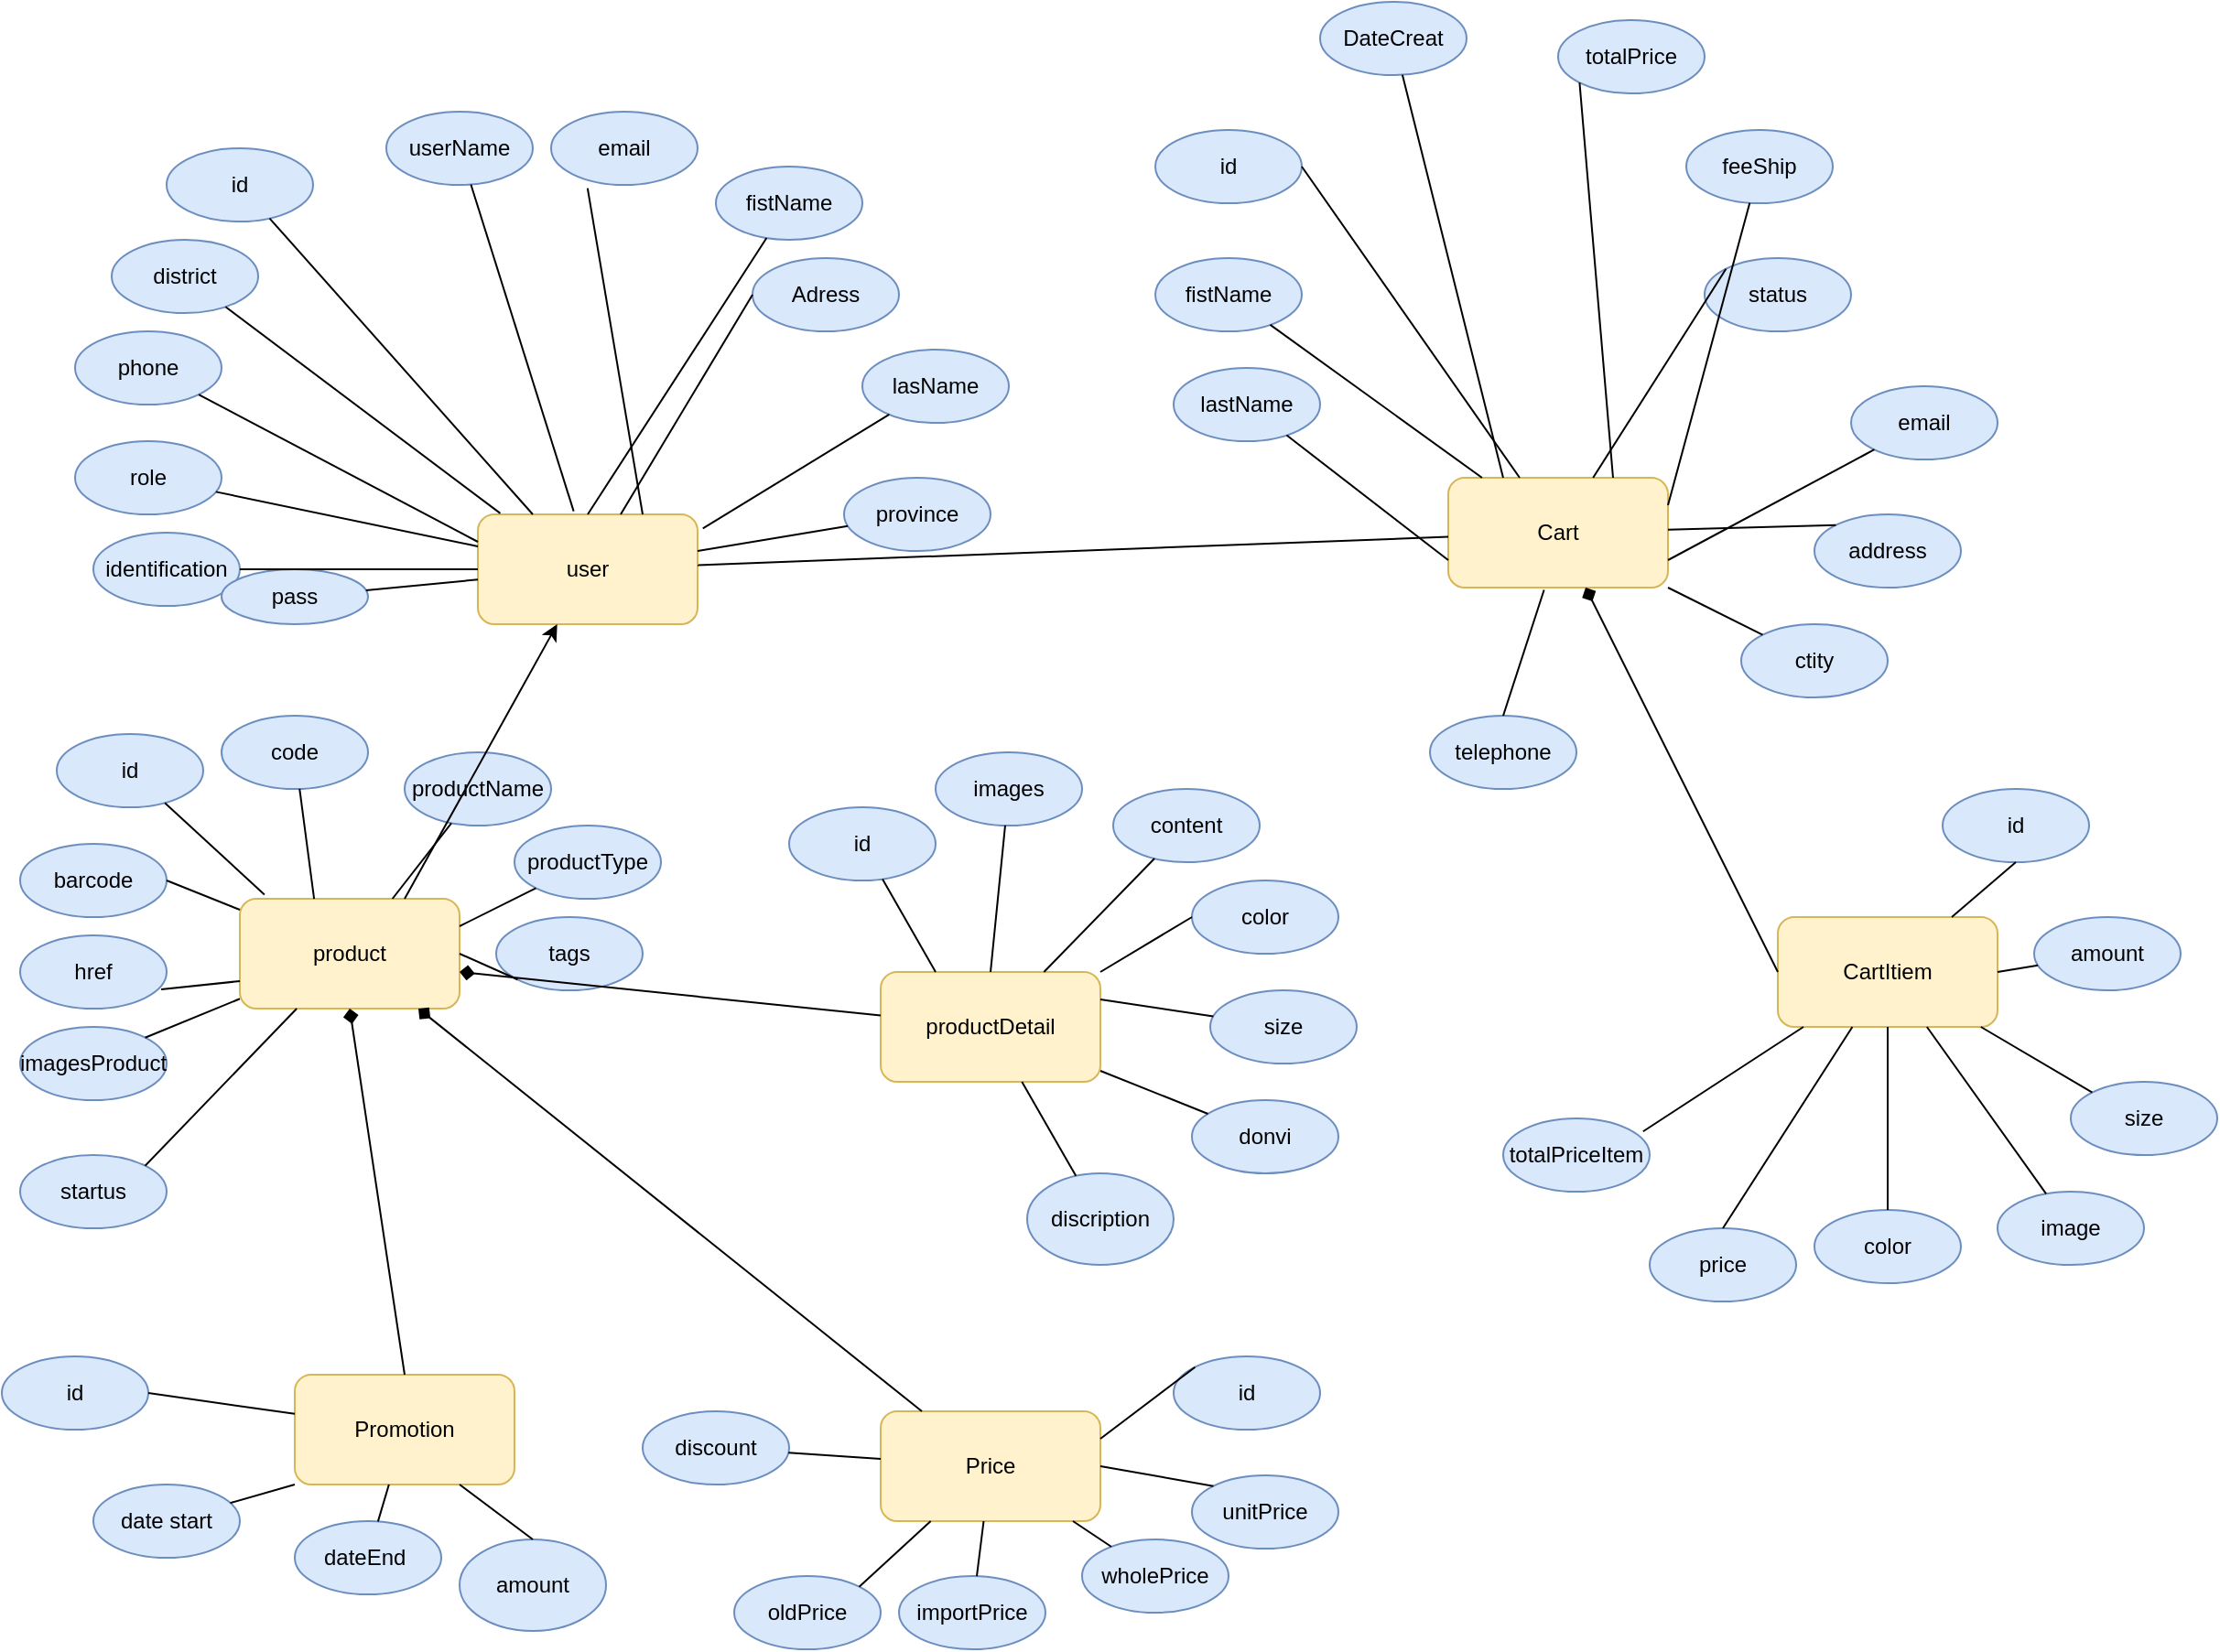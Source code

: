 <mxfile version="14.0.1" type="github">
  <diagram id="MxY7P8gVSo5Cz-rVdP8U" name="Page-1">
    <mxGraphModel dx="1577" dy="2059" grid="1" gridSize="10" guides="1" tooltips="1" connect="1" arrows="1" fold="1" page="1" pageScale="1" pageWidth="827" pageHeight="1169" math="0" shadow="0">
      <root>
        <mxCell id="0" />
        <mxCell id="1" parent="0" />
        <mxCell id="OuveFojcmuEkYfxnia5m-3" value="product" style="rounded=1;whiteSpace=wrap;html=1;fillColor=#fff2cc;strokeColor=#d6b656;" parent="1" vertex="1">
          <mxGeometry x="350" y="250" width="120" height="60" as="geometry" />
        </mxCell>
        <mxCell id="OuveFojcmuEkYfxnia5m-4" value="id" style="ellipse;whiteSpace=wrap;html=1;fillColor=#dae8fc;strokeColor=#6c8ebf;" parent="1" vertex="1">
          <mxGeometry x="250" y="160" width="80" height="40" as="geometry" />
        </mxCell>
        <mxCell id="OuveFojcmuEkYfxnia5m-5" value="barcode" style="ellipse;whiteSpace=wrap;html=1;fillColor=#dae8fc;strokeColor=#6c8ebf;" parent="1" vertex="1">
          <mxGeometry x="230" y="220" width="80" height="40" as="geometry" />
        </mxCell>
        <mxCell id="OuveFojcmuEkYfxnia5m-6" value="code" style="ellipse;whiteSpace=wrap;html=1;fillColor=#dae8fc;strokeColor=#6c8ebf;" parent="1" vertex="1">
          <mxGeometry x="340" y="150" width="80" height="40" as="geometry" />
        </mxCell>
        <mxCell id="OuveFojcmuEkYfxnia5m-7" value="href" style="ellipse;whiteSpace=wrap;html=1;fillColor=#dae8fc;strokeColor=#6c8ebf;" parent="1" vertex="1">
          <mxGeometry x="230" y="270" width="80" height="40" as="geometry" />
        </mxCell>
        <mxCell id="OuveFojcmuEkYfxnia5m-8" value="imagesProduct" style="ellipse;whiteSpace=wrap;html=1;fillColor=#dae8fc;strokeColor=#6c8ebf;" parent="1" vertex="1">
          <mxGeometry x="230" y="320" width="80" height="40" as="geometry" />
        </mxCell>
        <mxCell id="OuveFojcmuEkYfxnia5m-9" value="productName" style="ellipse;whiteSpace=wrap;html=1;fillColor=#dae8fc;strokeColor=#6c8ebf;" parent="1" vertex="1">
          <mxGeometry x="440" y="170" width="80" height="40" as="geometry" />
        </mxCell>
        <mxCell id="OuveFojcmuEkYfxnia5m-10" value="productType" style="ellipse;whiteSpace=wrap;html=1;fillColor=#dae8fc;strokeColor=#6c8ebf;" parent="1" vertex="1">
          <mxGeometry x="500" y="210" width="80" height="40" as="geometry" />
        </mxCell>
        <mxCell id="OuveFojcmuEkYfxnia5m-11" value="tags" style="ellipse;whiteSpace=wrap;html=1;fillColor=#dae8fc;strokeColor=#6c8ebf;" parent="1" vertex="1">
          <mxGeometry x="490" y="260" width="80" height="40" as="geometry" />
        </mxCell>
        <mxCell id="OuveFojcmuEkYfxnia5m-12" value="startus" style="ellipse;whiteSpace=wrap;html=1;fillColor=#dae8fc;strokeColor=#6c8ebf;" parent="1" vertex="1">
          <mxGeometry x="230" y="390" width="80" height="40" as="geometry" />
        </mxCell>
        <mxCell id="OuveFojcmuEkYfxnia5m-14" value="productDetail&lt;br&gt;" style="rounded=1;whiteSpace=wrap;html=1;fillColor=#fff2cc;strokeColor=#d6b656;" parent="1" vertex="1">
          <mxGeometry x="700" y="290" width="120" height="60" as="geometry" />
        </mxCell>
        <mxCell id="OuveFojcmuEkYfxnia5m-15" value="id" style="ellipse;whiteSpace=wrap;html=1;fillColor=#dae8fc;strokeColor=#6c8ebf;" parent="1" vertex="1">
          <mxGeometry x="650" y="200" width="80" height="40" as="geometry" />
        </mxCell>
        <mxCell id="OuveFojcmuEkYfxnia5m-16" value="images" style="ellipse;whiteSpace=wrap;html=1;fillColor=#dae8fc;strokeColor=#6c8ebf;" parent="1" vertex="1">
          <mxGeometry x="730" y="170" width="80" height="40" as="geometry" />
        </mxCell>
        <mxCell id="OuveFojcmuEkYfxnia5m-17" value="content" style="ellipse;whiteSpace=wrap;html=1;fillColor=#dae8fc;strokeColor=#6c8ebf;" parent="1" vertex="1">
          <mxGeometry x="827" y="190" width="80" height="40" as="geometry" />
        </mxCell>
        <mxCell id="OuveFojcmuEkYfxnia5m-18" value="color" style="ellipse;whiteSpace=wrap;html=1;fillColor=#dae8fc;strokeColor=#6c8ebf;" parent="1" vertex="1">
          <mxGeometry x="870" y="240" width="80" height="40" as="geometry" />
        </mxCell>
        <mxCell id="OuveFojcmuEkYfxnia5m-19" value="size&lt;br&gt;" style="ellipse;whiteSpace=wrap;html=1;fillColor=#dae8fc;strokeColor=#6c8ebf;" parent="1" vertex="1">
          <mxGeometry x="880" y="300" width="80" height="40" as="geometry" />
        </mxCell>
        <mxCell id="OuveFojcmuEkYfxnia5m-20" value="donvi" style="ellipse;whiteSpace=wrap;html=1;fillColor=#dae8fc;strokeColor=#6c8ebf;" parent="1" vertex="1">
          <mxGeometry x="870" y="360" width="80" height="40" as="geometry" />
        </mxCell>
        <mxCell id="OuveFojcmuEkYfxnia5m-21" value="discription&lt;br&gt;" style="ellipse;whiteSpace=wrap;html=1;fillColor=#dae8fc;strokeColor=#6c8ebf;" parent="1" vertex="1">
          <mxGeometry x="780" y="400" width="80" height="50" as="geometry" />
        </mxCell>
        <mxCell id="OuveFojcmuEkYfxnia5m-23" value="Promotion" style="rounded=1;whiteSpace=wrap;html=1;fillColor=#fff2cc;strokeColor=#d6b656;" parent="1" vertex="1">
          <mxGeometry x="380" y="510" width="120" height="60" as="geometry" />
        </mxCell>
        <mxCell id="OuveFojcmuEkYfxnia5m-24" value="id" style="ellipse;whiteSpace=wrap;html=1;fillColor=#dae8fc;strokeColor=#6c8ebf;" parent="1" vertex="1">
          <mxGeometry x="220" y="500" width="80" height="40" as="geometry" />
        </mxCell>
        <mxCell id="OuveFojcmuEkYfxnia5m-25" value="date start" style="ellipse;whiteSpace=wrap;html=1;fillColor=#dae8fc;strokeColor=#6c8ebf;" parent="1" vertex="1">
          <mxGeometry x="270" y="570" width="80" height="40" as="geometry" />
        </mxCell>
        <mxCell id="OuveFojcmuEkYfxnia5m-26" value="dateEnd&amp;nbsp;" style="ellipse;whiteSpace=wrap;html=1;fillColor=#dae8fc;strokeColor=#6c8ebf;" parent="1" vertex="1">
          <mxGeometry x="380" y="590" width="80" height="40" as="geometry" />
        </mxCell>
        <mxCell id="OuveFojcmuEkYfxnia5m-28" value="amount" style="ellipse;whiteSpace=wrap;html=1;fillColor=#dae8fc;strokeColor=#6c8ebf;" parent="1" vertex="1">
          <mxGeometry x="470" y="600" width="80" height="50" as="geometry" />
        </mxCell>
        <mxCell id="OuveFojcmuEkYfxnia5m-29" value="Price" style="rounded=1;whiteSpace=wrap;html=1;fillColor=#fff2cc;strokeColor=#d6b656;" parent="1" vertex="1">
          <mxGeometry x="700" y="530" width="120" height="60" as="geometry" />
        </mxCell>
        <mxCell id="OuveFojcmuEkYfxnia5m-30" value="id" style="ellipse;whiteSpace=wrap;html=1;fillColor=#dae8fc;strokeColor=#6c8ebf;" parent="1" vertex="1">
          <mxGeometry x="860" y="500" width="80" height="40" as="geometry" />
        </mxCell>
        <mxCell id="OuveFojcmuEkYfxnia5m-31" value="unitPrice" style="ellipse;whiteSpace=wrap;html=1;fillColor=#dae8fc;strokeColor=#6c8ebf;" parent="1" vertex="1">
          <mxGeometry x="870" y="565" width="80" height="40" as="geometry" />
        </mxCell>
        <mxCell id="OuveFojcmuEkYfxnia5m-32" value="wholePrice" style="ellipse;whiteSpace=wrap;html=1;fillColor=#dae8fc;strokeColor=#6c8ebf;" parent="1" vertex="1">
          <mxGeometry x="810" y="600" width="80" height="40" as="geometry" />
        </mxCell>
        <mxCell id="OuveFojcmuEkYfxnia5m-33" value="importPrice" style="ellipse;whiteSpace=wrap;html=1;fillColor=#dae8fc;strokeColor=#6c8ebf;" parent="1" vertex="1">
          <mxGeometry x="710" y="620" width="80" height="40" as="geometry" />
        </mxCell>
        <mxCell id="OuveFojcmuEkYfxnia5m-34" value="oldPrice" style="ellipse;whiteSpace=wrap;html=1;fillColor=#dae8fc;strokeColor=#6c8ebf;" parent="1" vertex="1">
          <mxGeometry x="620" y="620" width="80" height="40" as="geometry" />
        </mxCell>
        <mxCell id="OuveFojcmuEkYfxnia5m-36" value="discount" style="ellipse;whiteSpace=wrap;html=1;fillColor=#dae8fc;strokeColor=#6c8ebf;" parent="1" vertex="1">
          <mxGeometry x="570" y="530" width="80" height="40" as="geometry" />
        </mxCell>
        <mxCell id="OuveFojcmuEkYfxnia5m-38" value="user" style="rounded=1;whiteSpace=wrap;html=1;fillColor=#fff2cc;strokeColor=#d6b656;" parent="1" vertex="1">
          <mxGeometry x="480" y="40" width="120" height="60" as="geometry" />
        </mxCell>
        <mxCell id="OuveFojcmuEkYfxnia5m-39" value="id" style="ellipse;whiteSpace=wrap;html=1;fillColor=#dae8fc;strokeColor=#6c8ebf;" parent="1" vertex="1">
          <mxGeometry x="310" y="-160" width="80" height="40" as="geometry" />
        </mxCell>
        <mxCell id="OuveFojcmuEkYfxnia5m-40" value="userName" style="ellipse;whiteSpace=wrap;html=1;fillColor=#dae8fc;strokeColor=#6c8ebf;" parent="1" vertex="1">
          <mxGeometry x="430" y="-180" width="80" height="40" as="geometry" />
        </mxCell>
        <mxCell id="OuveFojcmuEkYfxnia5m-41" value="email" style="ellipse;whiteSpace=wrap;html=1;fillColor=#dae8fc;strokeColor=#6c8ebf;" parent="1" vertex="1">
          <mxGeometry x="520" y="-180" width="80" height="40" as="geometry" />
        </mxCell>
        <mxCell id="OuveFojcmuEkYfxnia5m-42" value="fistName" style="ellipse;whiteSpace=wrap;html=1;fillColor=#dae8fc;strokeColor=#6c8ebf;" parent="1" vertex="1">
          <mxGeometry x="610" y="-150" width="80" height="40" as="geometry" />
        </mxCell>
        <mxCell id="OuveFojcmuEkYfxnia5m-43" value="lasName" style="ellipse;whiteSpace=wrap;html=1;fillColor=#dae8fc;strokeColor=#6c8ebf;" parent="1" vertex="1">
          <mxGeometry x="690" y="-50" width="80" height="40" as="geometry" />
        </mxCell>
        <mxCell id="OuveFojcmuEkYfxnia5m-45" value="Adress" style="ellipse;whiteSpace=wrap;html=1;fillColor=#dae8fc;strokeColor=#6c8ebf;" parent="1" vertex="1">
          <mxGeometry x="630" y="-100" width="80" height="40" as="geometry" />
        </mxCell>
        <mxCell id="OuveFojcmuEkYfxnia5m-47" value="province" style="ellipse;whiteSpace=wrap;html=1;fillColor=#dae8fc;strokeColor=#6c8ebf;" parent="1" vertex="1">
          <mxGeometry x="680" y="20" width="80" height="40" as="geometry" />
        </mxCell>
        <mxCell id="OuveFojcmuEkYfxnia5m-48" value="district" style="ellipse;whiteSpace=wrap;html=1;fillColor=#dae8fc;strokeColor=#6c8ebf;" parent="1" vertex="1">
          <mxGeometry x="280" y="-110" width="80" height="40" as="geometry" />
        </mxCell>
        <mxCell id="OuveFojcmuEkYfxnia5m-49" value="phone" style="ellipse;whiteSpace=wrap;html=1;fillColor=#dae8fc;strokeColor=#6c8ebf;" parent="1" vertex="1">
          <mxGeometry x="260" y="-60" width="80" height="40" as="geometry" />
        </mxCell>
        <mxCell id="OuveFojcmuEkYfxnia5m-50" value="role" style="ellipse;whiteSpace=wrap;html=1;fillColor=#dae8fc;strokeColor=#6c8ebf;" parent="1" vertex="1">
          <mxGeometry x="260" width="80" height="40" as="geometry" />
        </mxCell>
        <mxCell id="OuveFojcmuEkYfxnia5m-52" value="identification" style="ellipse;whiteSpace=wrap;html=1;fillColor=#dae8fc;strokeColor=#6c8ebf;" parent="1" vertex="1">
          <mxGeometry x="270" y="50" width="80" height="40" as="geometry" />
        </mxCell>
        <mxCell id="OuveFojcmuEkYfxnia5m-53" value="pass&lt;br&gt;" style="ellipse;whiteSpace=wrap;html=1;fillColor=#dae8fc;strokeColor=#6c8ebf;" parent="1" vertex="1">
          <mxGeometry x="340" y="70" width="80" height="30" as="geometry" />
        </mxCell>
        <mxCell id="OuveFojcmuEkYfxnia5m-55" value="Cart" style="rounded=1;whiteSpace=wrap;html=1;fillColor=#fff2cc;strokeColor=#d6b656;" parent="1" vertex="1">
          <mxGeometry x="1010" y="20" width="120" height="60" as="geometry" />
        </mxCell>
        <mxCell id="OuveFojcmuEkYfxnia5m-56" value="DateCreat" style="ellipse;whiteSpace=wrap;html=1;fillColor=#dae8fc;strokeColor=#6c8ebf;" parent="1" vertex="1">
          <mxGeometry x="940" y="-240" width="80" height="40" as="geometry" />
        </mxCell>
        <mxCell id="OuveFojcmuEkYfxnia5m-57" value="id" style="ellipse;whiteSpace=wrap;html=1;fillColor=#dae8fc;strokeColor=#6c8ebf;" parent="1" vertex="1">
          <mxGeometry x="850" y="-170" width="80" height="40" as="geometry" />
        </mxCell>
        <mxCell id="OuveFojcmuEkYfxnia5m-58" value="totalPrice" style="ellipse;whiteSpace=wrap;html=1;fillColor=#dae8fc;strokeColor=#6c8ebf;" parent="1" vertex="1">
          <mxGeometry x="1070" y="-230" width="80" height="40" as="geometry" />
        </mxCell>
        <mxCell id="OuveFojcmuEkYfxnia5m-59" value="feeShip" style="ellipse;whiteSpace=wrap;html=1;fillColor=#dae8fc;strokeColor=#6c8ebf;" parent="1" vertex="1">
          <mxGeometry x="1140" y="-170" width="80" height="40" as="geometry" />
        </mxCell>
        <mxCell id="OuveFojcmuEkYfxnia5m-60" value="status" style="ellipse;whiteSpace=wrap;html=1;fillColor=#dae8fc;strokeColor=#6c8ebf;" parent="1" vertex="1">
          <mxGeometry x="1150" y="-100" width="80" height="40" as="geometry" />
        </mxCell>
        <mxCell id="OuveFojcmuEkYfxnia5m-61" value="fistName" style="ellipse;whiteSpace=wrap;html=1;fillColor=#dae8fc;strokeColor=#6c8ebf;" parent="1" vertex="1">
          <mxGeometry x="850" y="-100" width="80" height="40" as="geometry" />
        </mxCell>
        <mxCell id="OuveFojcmuEkYfxnia5m-62" value="lastName" style="ellipse;whiteSpace=wrap;html=1;fillColor=#dae8fc;strokeColor=#6c8ebf;" parent="1" vertex="1">
          <mxGeometry x="860" y="-40" width="80" height="40" as="geometry" />
        </mxCell>
        <mxCell id="OuveFojcmuEkYfxnia5m-63" value="email" style="ellipse;whiteSpace=wrap;html=1;fillColor=#dae8fc;strokeColor=#6c8ebf;" parent="1" vertex="1">
          <mxGeometry x="1230" y="-30" width="80" height="40" as="geometry" />
        </mxCell>
        <mxCell id="OuveFojcmuEkYfxnia5m-64" value="address" style="ellipse;whiteSpace=wrap;html=1;fillColor=#dae8fc;strokeColor=#6c8ebf;" parent="1" vertex="1">
          <mxGeometry x="1210" y="40" width="80" height="40" as="geometry" />
        </mxCell>
        <mxCell id="OuveFojcmuEkYfxnia5m-65" value="ctity" style="ellipse;whiteSpace=wrap;html=1;fillColor=#dae8fc;strokeColor=#6c8ebf;" parent="1" vertex="1">
          <mxGeometry x="1170" y="100" width="80" height="40" as="geometry" />
        </mxCell>
        <mxCell id="OuveFojcmuEkYfxnia5m-66" value="telephone" style="ellipse;whiteSpace=wrap;html=1;fillColor=#dae8fc;strokeColor=#6c8ebf;" parent="1" vertex="1">
          <mxGeometry x="1000" y="150" width="80" height="40" as="geometry" />
        </mxCell>
        <mxCell id="OuveFojcmuEkYfxnia5m-67" value="CartItiem&lt;br&gt;" style="rounded=1;whiteSpace=wrap;html=1;fillColor=#fff2cc;strokeColor=#d6b656;" parent="1" vertex="1">
          <mxGeometry x="1190" y="260" width="120" height="60" as="geometry" />
        </mxCell>
        <mxCell id="OuveFojcmuEkYfxnia5m-68" value="id" style="ellipse;whiteSpace=wrap;html=1;fillColor=#dae8fc;strokeColor=#6c8ebf;" parent="1" vertex="1">
          <mxGeometry x="1280" y="190" width="80" height="40" as="geometry" />
        </mxCell>
        <mxCell id="OuveFojcmuEkYfxnia5m-69" value="amount" style="ellipse;whiteSpace=wrap;html=1;fillColor=#dae8fc;strokeColor=#6c8ebf;" parent="1" vertex="1">
          <mxGeometry x="1330" y="260" width="80" height="40" as="geometry" />
        </mxCell>
        <mxCell id="OuveFojcmuEkYfxnia5m-70" value="size" style="ellipse;whiteSpace=wrap;html=1;fillColor=#dae8fc;strokeColor=#6c8ebf;" parent="1" vertex="1">
          <mxGeometry x="1350" y="350" width="80" height="40" as="geometry" />
        </mxCell>
        <mxCell id="OuveFojcmuEkYfxnia5m-71" value="image" style="ellipse;whiteSpace=wrap;html=1;fillColor=#dae8fc;strokeColor=#6c8ebf;" parent="1" vertex="1">
          <mxGeometry x="1310" y="410" width="80" height="40" as="geometry" />
        </mxCell>
        <mxCell id="OuveFojcmuEkYfxnia5m-73" value="color" style="ellipse;whiteSpace=wrap;html=1;fillColor=#dae8fc;strokeColor=#6c8ebf;" parent="1" vertex="1">
          <mxGeometry x="1210" y="420" width="80" height="40" as="geometry" />
        </mxCell>
        <mxCell id="OuveFojcmuEkYfxnia5m-75" value="price" style="ellipse;whiteSpace=wrap;html=1;fillColor=#dae8fc;strokeColor=#6c8ebf;" parent="1" vertex="1">
          <mxGeometry x="1120" y="430" width="80" height="40" as="geometry" />
        </mxCell>
        <mxCell id="OuveFojcmuEkYfxnia5m-76" value="totalPriceItem&lt;br&gt;" style="ellipse;whiteSpace=wrap;html=1;fillColor=#dae8fc;strokeColor=#6c8ebf;" parent="1" vertex="1">
          <mxGeometry x="1040" y="370" width="80" height="40" as="geometry" />
        </mxCell>
        <mxCell id="OuveFojcmuEkYfxnia5m-81" value="" style="endArrow=none;html=1;" parent="1" source="OuveFojcmuEkYfxnia5m-53" target="OuveFojcmuEkYfxnia5m-38" edge="1">
          <mxGeometry width="50" height="50" relative="1" as="geometry">
            <mxPoint x="750" y="100" as="sourcePoint" />
            <mxPoint x="800" y="50" as="targetPoint" />
          </mxGeometry>
        </mxCell>
        <mxCell id="OuveFojcmuEkYfxnia5m-82" value="" style="endArrow=none;html=1;" parent="1" source="OuveFojcmuEkYfxnia5m-52" target="OuveFojcmuEkYfxnia5m-38" edge="1">
          <mxGeometry width="50" height="50" relative="1" as="geometry">
            <mxPoint x="403.528" y="80.884" as="sourcePoint" />
            <mxPoint x="471.304" y="10" as="targetPoint" />
          </mxGeometry>
        </mxCell>
        <mxCell id="OuveFojcmuEkYfxnia5m-83" value="" style="endArrow=none;html=1;" parent="1" source="OuveFojcmuEkYfxnia5m-50" target="OuveFojcmuEkYfxnia5m-38" edge="1">
          <mxGeometry width="50" height="50" relative="1" as="geometry">
            <mxPoint x="413.528" y="90.884" as="sourcePoint" />
            <mxPoint x="481.304" y="20" as="targetPoint" />
          </mxGeometry>
        </mxCell>
        <mxCell id="OuveFojcmuEkYfxnia5m-84" value="" style="endArrow=none;html=1;entryX=0;entryY=0.25;entryDx=0;entryDy=0;" parent="1" source="OuveFojcmuEkYfxnia5m-49" target="OuveFojcmuEkYfxnia5m-38" edge="1">
          <mxGeometry width="50" height="50" relative="1" as="geometry">
            <mxPoint x="345.383" y="20.672" as="sourcePoint" />
            <mxPoint x="440" y="-4.211" as="targetPoint" />
          </mxGeometry>
        </mxCell>
        <mxCell id="OuveFojcmuEkYfxnia5m-85" value="" style="endArrow=none;html=1;entryX=0.102;entryY=-0.009;entryDx=0;entryDy=0;entryPerimeter=0;" parent="1" source="OuveFojcmuEkYfxnia5m-48" target="OuveFojcmuEkYfxnia5m-38" edge="1">
          <mxGeometry width="50" height="50" relative="1" as="geometry">
            <mxPoint x="349.895" y="-31.451" as="sourcePoint" />
            <mxPoint x="440" y="-35" as="targetPoint" />
          </mxGeometry>
        </mxCell>
        <mxCell id="OuveFojcmuEkYfxnia5m-86" value="" style="endArrow=none;html=1;entryX=0.25;entryY=0;entryDx=0;entryDy=0;" parent="1" source="OuveFojcmuEkYfxnia5m-39" target="OuveFojcmuEkYfxnia5m-38" edge="1">
          <mxGeometry width="50" height="50" relative="1" as="geometry">
            <mxPoint x="365.984" y="-71.266" as="sourcePoint" />
            <mxPoint x="452.24" y="-50.54" as="targetPoint" />
          </mxGeometry>
        </mxCell>
        <mxCell id="OuveFojcmuEkYfxnia5m-87" value="" style="endArrow=none;html=1;entryX=0.436;entryY=-0.028;entryDx=0;entryDy=0;entryPerimeter=0;" parent="1" source="OuveFojcmuEkYfxnia5m-40" target="OuveFojcmuEkYfxnia5m-38" edge="1">
          <mxGeometry width="50" height="50" relative="1" as="geometry">
            <mxPoint x="382.579" y="-113.491" as="sourcePoint" />
            <mxPoint x="470" y="-50" as="targetPoint" />
          </mxGeometry>
        </mxCell>
        <mxCell id="OuveFojcmuEkYfxnia5m-88" value="" style="endArrow=none;html=1;entryX=0.75;entryY=0;entryDx=0;entryDy=0;exitX=0.249;exitY=1.046;exitDx=0;exitDy=0;exitPerimeter=0;" parent="1" source="OuveFojcmuEkYfxnia5m-41" target="OuveFojcmuEkYfxnia5m-38" edge="1">
          <mxGeometry width="50" height="50" relative="1" as="geometry">
            <mxPoint x="482.405" y="-130.036" as="sourcePoint" />
            <mxPoint x="492.32" y="-51.68" as="targetPoint" />
          </mxGeometry>
        </mxCell>
        <mxCell id="OuveFojcmuEkYfxnia5m-89" value="" style="endArrow=none;html=1;entryX=0.5;entryY=0;entryDx=0;entryDy=0;" parent="1" source="OuveFojcmuEkYfxnia5m-42" edge="1" target="OuveFojcmuEkYfxnia5m-38">
          <mxGeometry width="50" height="50" relative="1" as="geometry">
            <mxPoint x="549.92" y="-128.16" as="sourcePoint" />
            <mxPoint x="550" y="-60" as="targetPoint" />
          </mxGeometry>
        </mxCell>
        <mxCell id="OuveFojcmuEkYfxnia5m-90" value="" style="endArrow=none;html=1;entryX=1.024;entryY=0.128;entryDx=0;entryDy=0;entryPerimeter=0;" parent="1" source="OuveFojcmuEkYfxnia5m-43" target="OuveFojcmuEkYfxnia5m-38" edge="1">
          <mxGeometry width="50" height="50" relative="1" as="geometry">
            <mxPoint x="636.621" y="-103.772" as="sourcePoint" />
            <mxPoint x="560" y="-50" as="targetPoint" />
          </mxGeometry>
        </mxCell>
        <mxCell id="OuveFojcmuEkYfxnia5m-91" value="" style="endArrow=none;html=1;exitX=0;exitY=0.5;exitDx=0;exitDy=0;" parent="1" source="OuveFojcmuEkYfxnia5m-45" target="OuveFojcmuEkYfxnia5m-38" edge="1">
          <mxGeometry width="50" height="50" relative="1" as="geometry">
            <mxPoint x="634.302" y="-60.977" as="sourcePoint" />
            <mxPoint x="562.88" y="-42.32" as="targetPoint" />
          </mxGeometry>
        </mxCell>
        <mxCell id="OuveFojcmuEkYfxnia5m-92" value="" style="endArrow=none;html=1;" parent="1" source="OuveFojcmuEkYfxnia5m-47" target="OuveFojcmuEkYfxnia5m-38" edge="1">
          <mxGeometry width="50" height="50" relative="1" as="geometry">
            <mxPoint x="640" y="-10" as="sourcePoint" />
            <mxPoint x="560" y="-15.714" as="targetPoint" />
          </mxGeometry>
        </mxCell>
        <mxCell id="OuveFojcmuEkYfxnia5m-93" value="" style="endArrow=none;html=1;exitX=1;exitY=0;exitDx=0;exitDy=0;" parent="1" source="OuveFojcmuEkYfxnia5m-12" target="OuveFojcmuEkYfxnia5m-3" edge="1">
          <mxGeometry width="50" height="50" relative="1" as="geometry">
            <mxPoint x="403.528" y="80.884" as="sourcePoint" />
            <mxPoint x="471.304" y="10" as="targetPoint" />
          </mxGeometry>
        </mxCell>
        <mxCell id="OuveFojcmuEkYfxnia5m-94" value="" style="endArrow=none;html=1;exitX=1;exitY=0;exitDx=0;exitDy=0;" parent="1" source="OuveFojcmuEkYfxnia5m-8" target="OuveFojcmuEkYfxnia5m-3" edge="1">
          <mxGeometry width="50" height="50" relative="1" as="geometry">
            <mxPoint x="308.284" y="405.858" as="sourcePoint" />
            <mxPoint x="391.073" y="320" as="targetPoint" />
          </mxGeometry>
        </mxCell>
        <mxCell id="OuveFojcmuEkYfxnia5m-95" value="" style="endArrow=none;html=1;exitX=0.963;exitY=0.737;exitDx=0;exitDy=0;exitPerimeter=0;entryX=0;entryY=0.75;entryDx=0;entryDy=0;" parent="1" source="OuveFojcmuEkYfxnia5m-7" target="OuveFojcmuEkYfxnia5m-3" edge="1">
          <mxGeometry width="50" height="50" relative="1" as="geometry">
            <mxPoint x="308.284" y="335.858" as="sourcePoint" />
            <mxPoint x="360" y="314.629" as="targetPoint" />
          </mxGeometry>
        </mxCell>
        <mxCell id="OuveFojcmuEkYfxnia5m-96" value="" style="endArrow=none;html=1;exitX=1;exitY=0.5;exitDx=0;exitDy=0;" parent="1" source="OuveFojcmuEkYfxnia5m-5" target="OuveFojcmuEkYfxnia5m-3" edge="1">
          <mxGeometry width="50" height="50" relative="1" as="geometry">
            <mxPoint x="317.04" y="309.48" as="sourcePoint" />
            <mxPoint x="360" y="305" as="targetPoint" />
          </mxGeometry>
        </mxCell>
        <mxCell id="OuveFojcmuEkYfxnia5m-97" value="" style="endArrow=none;html=1;entryX=0.112;entryY=-0.038;entryDx=0;entryDy=0;entryPerimeter=0;" parent="1" source="OuveFojcmuEkYfxnia5m-4" target="OuveFojcmuEkYfxnia5m-3" edge="1">
          <mxGeometry width="50" height="50" relative="1" as="geometry">
            <mxPoint x="320" y="250" as="sourcePoint" />
            <mxPoint x="360" y="266" as="targetPoint" />
          </mxGeometry>
        </mxCell>
        <mxCell id="OuveFojcmuEkYfxnia5m-98" value="" style="endArrow=none;html=1;entryX=0.338;entryY=0.001;entryDx=0;entryDy=0;entryPerimeter=0;" parent="1" source="OuveFojcmuEkYfxnia5m-6" target="OuveFojcmuEkYfxnia5m-3" edge="1">
          <mxGeometry width="50" height="50" relative="1" as="geometry">
            <mxPoint x="319.111" y="207.57" as="sourcePoint" />
            <mxPoint x="373.44" y="257.72" as="targetPoint" />
          </mxGeometry>
        </mxCell>
        <mxCell id="OuveFojcmuEkYfxnia5m-99" value="" style="endArrow=none;html=1;" parent="1" source="OuveFojcmuEkYfxnia5m-9" target="OuveFojcmuEkYfxnia5m-3" edge="1">
          <mxGeometry width="50" height="50" relative="1" as="geometry">
            <mxPoint x="392.349" y="199.965" as="sourcePoint" />
            <mxPoint x="400.56" y="260.06" as="targetPoint" />
          </mxGeometry>
        </mxCell>
        <mxCell id="OuveFojcmuEkYfxnia5m-100" value="" style="endArrow=none;html=1;entryX=1;entryY=0.25;entryDx=0;entryDy=0;" parent="1" source="OuveFojcmuEkYfxnia5m-10" target="OuveFojcmuEkYfxnia5m-3" edge="1">
          <mxGeometry width="50" height="50" relative="1" as="geometry">
            <mxPoint x="475.715" y="218.681" as="sourcePoint" />
            <mxPoint x="443.333" y="260" as="targetPoint" />
          </mxGeometry>
        </mxCell>
        <mxCell id="OuveFojcmuEkYfxnia5m-101" value="" style="endArrow=none;html=1;entryX=1;entryY=0.5;entryDx=0;entryDy=0;exitX=0;exitY=1;exitDx=0;exitDy=0;" parent="1" source="OuveFojcmuEkYfxnia5m-11" target="OuveFojcmuEkYfxnia5m-3" edge="1">
          <mxGeometry width="50" height="50" relative="1" as="geometry">
            <mxPoint x="521.475" y="254.021" as="sourcePoint" />
            <mxPoint x="480" y="275" as="targetPoint" />
          </mxGeometry>
        </mxCell>
        <mxCell id="OuveFojcmuEkYfxnia5m-102" value="" style="endArrow=none;html=1;entryX=0.25;entryY=0;entryDx=0;entryDy=0;" parent="1" source="OuveFojcmuEkYfxnia5m-15" target="OuveFojcmuEkYfxnia5m-14" edge="1">
          <mxGeometry width="50" height="50" relative="1" as="geometry">
            <mxPoint x="531.475" y="264.021" as="sourcePoint" />
            <mxPoint x="490" y="285" as="targetPoint" />
          </mxGeometry>
        </mxCell>
        <mxCell id="OuveFojcmuEkYfxnia5m-103" value="" style="endArrow=none;html=1;entryX=0.5;entryY=0;entryDx=0;entryDy=0;" parent="1" source="OuveFojcmuEkYfxnia5m-16" target="OuveFojcmuEkYfxnia5m-14" edge="1">
          <mxGeometry width="50" height="50" relative="1" as="geometry">
            <mxPoint x="711.075" y="249.218" as="sourcePoint" />
            <mxPoint x="740" y="300" as="targetPoint" />
          </mxGeometry>
        </mxCell>
        <mxCell id="OuveFojcmuEkYfxnia5m-104" value="" style="endArrow=none;html=1;" parent="1" source="OuveFojcmuEkYfxnia5m-17" target="OuveFojcmuEkYfxnia5m-14" edge="1">
          <mxGeometry width="50" height="50" relative="1" as="geometry">
            <mxPoint x="778.12" y="219.978" as="sourcePoint" />
            <mxPoint x="770" y="300" as="targetPoint" />
          </mxGeometry>
        </mxCell>
        <mxCell id="OuveFojcmuEkYfxnia5m-105" value="" style="endArrow=none;html=1;exitX=0;exitY=0.5;exitDx=0;exitDy=0;entryX=1;entryY=0;entryDx=0;entryDy=0;" parent="1" source="OuveFojcmuEkYfxnia5m-18" target="OuveFojcmuEkYfxnia5m-14" edge="1">
          <mxGeometry width="50" height="50" relative="1" as="geometry">
            <mxPoint x="859.536" y="237.993" as="sourcePoint" />
            <mxPoint x="799.182" y="300" as="targetPoint" />
          </mxGeometry>
        </mxCell>
        <mxCell id="OuveFojcmuEkYfxnia5m-106" value="" style="endArrow=none;html=1;entryX=1;entryY=0.25;entryDx=0;entryDy=0;" parent="1" source="OuveFojcmuEkYfxnia5m-19" target="OuveFojcmuEkYfxnia5m-14" edge="1">
          <mxGeometry width="50" height="50" relative="1" as="geometry">
            <mxPoint x="880" y="270" as="sourcePoint" />
            <mxPoint x="830" y="300" as="targetPoint" />
          </mxGeometry>
        </mxCell>
        <mxCell id="OuveFojcmuEkYfxnia5m-107" value="" style="endArrow=none;html=1;" parent="1" source="OuveFojcmuEkYfxnia5m-20" target="OuveFojcmuEkYfxnia5m-14" edge="1">
          <mxGeometry width="50" height="50" relative="1" as="geometry">
            <mxPoint x="891.505" y="324.565" as="sourcePoint" />
            <mxPoint x="830" y="315" as="targetPoint" />
          </mxGeometry>
        </mxCell>
        <mxCell id="OuveFojcmuEkYfxnia5m-108" value="" style="endArrow=none;html=1;" parent="1" source="OuveFojcmuEkYfxnia5m-21" target="OuveFojcmuEkYfxnia5m-14" edge="1">
          <mxGeometry width="50" height="50" relative="1" as="geometry">
            <mxPoint x="888.605" y="377.607" as="sourcePoint" />
            <mxPoint x="830" y="354" as="targetPoint" />
          </mxGeometry>
        </mxCell>
        <mxCell id="OuveFojcmuEkYfxnia5m-109" value="" style="endArrow=none;html=1;exitX=1;exitY=0.5;exitDx=0;exitDy=0;" parent="1" source="OuveFojcmuEkYfxnia5m-24" target="OuveFojcmuEkYfxnia5m-23" edge="1">
          <mxGeometry width="50" height="50" relative="1" as="geometry">
            <mxPoint x="308.284" y="405.858" as="sourcePoint" />
            <mxPoint x="391.073" y="320" as="targetPoint" />
          </mxGeometry>
        </mxCell>
        <mxCell id="OuveFojcmuEkYfxnia5m-111" value="" style="endArrow=none;html=1;entryX=0;entryY=1;entryDx=0;entryDy=0;" parent="1" source="OuveFojcmuEkYfxnia5m-25" target="OuveFojcmuEkYfxnia5m-23" edge="1">
          <mxGeometry width="50" height="50" relative="1" as="geometry">
            <mxPoint x="310.0" y="530" as="sourcePoint" />
            <mxPoint x="390" y="541.429" as="targetPoint" />
          </mxGeometry>
        </mxCell>
        <mxCell id="OuveFojcmuEkYfxnia5m-112" value="" style="endArrow=none;html=1;" parent="1" source="OuveFojcmuEkYfxnia5m-26" target="OuveFojcmuEkYfxnia5m-23" edge="1">
          <mxGeometry width="50" height="50" relative="1" as="geometry">
            <mxPoint x="354.657" y="590.014" as="sourcePoint" />
            <mxPoint x="390" y="580" as="targetPoint" />
          </mxGeometry>
        </mxCell>
        <mxCell id="OuveFojcmuEkYfxnia5m-113" value="" style="endArrow=none;html=1;entryX=0.75;entryY=1;entryDx=0;entryDy=0;exitX=0.5;exitY=0;exitDx=0;exitDy=0;" parent="1" source="OuveFojcmuEkYfxnia5m-28" target="OuveFojcmuEkYfxnia5m-23" edge="1">
          <mxGeometry width="50" height="50" relative="1" as="geometry">
            <mxPoint x="435.248" y="600.173" as="sourcePoint" />
            <mxPoint x="441.429" y="580" as="targetPoint" />
          </mxGeometry>
        </mxCell>
        <mxCell id="OuveFojcmuEkYfxnia5m-115" value="" style="endArrow=none;html=1;" parent="1" source="OuveFojcmuEkYfxnia5m-29" target="OuveFojcmuEkYfxnia5m-36" edge="1">
          <mxGeometry width="50" height="50" relative="1" as="geometry">
            <mxPoint x="520" y="610" as="sourcePoint" />
            <mxPoint x="480" y="580" as="targetPoint" />
          </mxGeometry>
        </mxCell>
        <mxCell id="OuveFojcmuEkYfxnia5m-117" value="" style="endArrow=none;html=1;entryX=0.955;entryY=0.178;entryDx=0;entryDy=0;entryPerimeter=0;" parent="1" source="OuveFojcmuEkYfxnia5m-67" target="OuveFojcmuEkYfxnia5m-76" edge="1">
          <mxGeometry width="50" height="50" relative="1" as="geometry">
            <mxPoint x="710" y="565.921" as="sourcePoint" />
            <mxPoint x="659.686" y="562.5" as="targetPoint" />
          </mxGeometry>
        </mxCell>
        <mxCell id="OuveFojcmuEkYfxnia5m-118" value="" style="endArrow=none;html=1;entryX=1;entryY=0;entryDx=0;entryDy=0;" parent="1" source="OuveFojcmuEkYfxnia5m-29" target="OuveFojcmuEkYfxnia5m-34" edge="1">
          <mxGeometry width="50" height="50" relative="1" as="geometry">
            <mxPoint x="718.16" y="601.26" as="sourcePoint" />
            <mxPoint x="687.537" y="632.025" as="targetPoint" />
          </mxGeometry>
        </mxCell>
        <mxCell id="OuveFojcmuEkYfxnia5m-119" value="" style="endArrow=none;html=1;exitX=1;exitY=0.25;exitDx=0;exitDy=0;entryX=0;entryY=0;entryDx=0;entryDy=0;" parent="1" source="OuveFojcmuEkYfxnia5m-29" target="OuveFojcmuEkYfxnia5m-30" edge="1">
          <mxGeometry width="50" height="50" relative="1" as="geometry">
            <mxPoint x="728.16" y="611.26" as="sourcePoint" />
            <mxPoint x="697.537" y="642.025" as="targetPoint" />
          </mxGeometry>
        </mxCell>
        <mxCell id="OuveFojcmuEkYfxnia5m-120" value="" style="endArrow=none;html=1;exitX=1;exitY=0.5;exitDx=0;exitDy=0;entryX=0;entryY=0;entryDx=0;entryDy=0;" parent="1" source="OuveFojcmuEkYfxnia5m-29" target="OuveFojcmuEkYfxnia5m-31" edge="1">
          <mxGeometry width="50" height="50" relative="1" as="geometry">
            <mxPoint x="738.16" y="621.26" as="sourcePoint" />
            <mxPoint x="707.537" y="652.025" as="targetPoint" />
          </mxGeometry>
        </mxCell>
        <mxCell id="OuveFojcmuEkYfxnia5m-121" value="" style="endArrow=none;html=1;" parent="1" source="OuveFojcmuEkYfxnia5m-29" target="OuveFojcmuEkYfxnia5m-32" edge="1">
          <mxGeometry width="50" height="50" relative="1" as="geometry">
            <mxPoint x="748.16" y="631.26" as="sourcePoint" />
            <mxPoint x="717.537" y="662.025" as="targetPoint" />
          </mxGeometry>
        </mxCell>
        <mxCell id="OuveFojcmuEkYfxnia5m-122" value="" style="endArrow=none;html=1;" parent="1" source="OuveFojcmuEkYfxnia5m-29" target="OuveFojcmuEkYfxnia5m-33" edge="1">
          <mxGeometry width="50" height="50" relative="1" as="geometry">
            <mxPoint x="758.16" y="641.26" as="sourcePoint" />
            <mxPoint x="727.537" y="672.025" as="targetPoint" />
          </mxGeometry>
        </mxCell>
        <mxCell id="OuveFojcmuEkYfxnia5m-123" value="" style="endArrow=none;html=1;entryX=0.5;entryY=0;entryDx=0;entryDy=0;" parent="1" source="OuveFojcmuEkYfxnia5m-67" target="OuveFojcmuEkYfxnia5m-75" edge="1">
          <mxGeometry width="50" height="50" relative="1" as="geometry">
            <mxPoint x="1213.994" y="330" as="sourcePoint" />
            <mxPoint x="1126.4" y="387.12" as="targetPoint" />
          </mxGeometry>
        </mxCell>
        <mxCell id="OuveFojcmuEkYfxnia5m-124" value="" style="endArrow=none;html=1;" parent="1" source="OuveFojcmuEkYfxnia5m-67" target="OuveFojcmuEkYfxnia5m-73" edge="1">
          <mxGeometry width="50" height="50" relative="1" as="geometry">
            <mxPoint x="1240.714" y="330" as="sourcePoint" />
            <mxPoint x="1170" y="440" as="targetPoint" />
          </mxGeometry>
        </mxCell>
        <mxCell id="OuveFojcmuEkYfxnia5m-125" value="" style="endArrow=none;html=1;" parent="1" source="OuveFojcmuEkYfxnia5m-67" target="OuveFojcmuEkYfxnia5m-71" edge="1">
          <mxGeometry width="50" height="50" relative="1" as="geometry">
            <mxPoint x="1260" y="330" as="sourcePoint" />
            <mxPoint x="1260" y="430" as="targetPoint" />
          </mxGeometry>
        </mxCell>
        <mxCell id="OuveFojcmuEkYfxnia5m-126" value="" style="endArrow=none;html=1;entryX=0;entryY=0;entryDx=0;entryDy=0;" parent="1" source="OuveFojcmuEkYfxnia5m-67" target="OuveFojcmuEkYfxnia5m-70" edge="1">
          <mxGeometry width="50" height="50" relative="1" as="geometry">
            <mxPoint x="1281.468" y="330" as="sourcePoint" />
            <mxPoint x="1346.687" y="421.14" as="targetPoint" />
          </mxGeometry>
        </mxCell>
        <mxCell id="OuveFojcmuEkYfxnia5m-127" value="" style="endArrow=none;html=1;exitX=1;exitY=0.5;exitDx=0;exitDy=0;" parent="1" source="OuveFojcmuEkYfxnia5m-67" target="OuveFojcmuEkYfxnia5m-69" edge="1">
          <mxGeometry width="50" height="50" relative="1" as="geometry">
            <mxPoint x="1310.889" y="330" as="sourcePoint" />
            <mxPoint x="1371.716" y="365.858" as="targetPoint" />
          </mxGeometry>
        </mxCell>
        <mxCell id="OuveFojcmuEkYfxnia5m-128" value="" style="endArrow=none;html=1;entryX=0.5;entryY=1;entryDx=0;entryDy=0;" parent="1" source="OuveFojcmuEkYfxnia5m-67" target="OuveFojcmuEkYfxnia5m-68" edge="1">
          <mxGeometry width="50" height="50" relative="1" as="geometry">
            <mxPoint x="1320.0" y="300" as="sourcePoint" />
            <mxPoint x="1341.903" y="296.096" as="targetPoint" />
          </mxGeometry>
        </mxCell>
        <mxCell id="OuveFojcmuEkYfxnia5m-129" value="" style="endArrow=none;html=1;" parent="1" source="OuveFojcmuEkYfxnia5m-55" target="OuveFojcmuEkYfxnia5m-65" edge="1">
          <mxGeometry width="50" height="50" relative="1" as="geometry">
            <mxPoint x="1295" y="270" as="sourcePoint" />
            <mxPoint x="1330.0" y="240" as="targetPoint" />
          </mxGeometry>
        </mxCell>
        <mxCell id="OuveFojcmuEkYfxnia5m-131" value="" style="endArrow=none;html=1;exitX=0;exitY=0.75;exitDx=0;exitDy=0;" parent="1" source="OuveFojcmuEkYfxnia5m-55" target="OuveFojcmuEkYfxnia5m-62" edge="1">
          <mxGeometry width="50" height="50" relative="1" as="geometry">
            <mxPoint x="640" y="-10" as="sourcePoint" />
            <mxPoint x="560" y="-15.714" as="targetPoint" />
          </mxGeometry>
        </mxCell>
        <mxCell id="OuveFojcmuEkYfxnia5m-132" value="" style="endArrow=none;html=1;" parent="1" source="OuveFojcmuEkYfxnia5m-55" target="OuveFojcmuEkYfxnia5m-61" edge="1">
          <mxGeometry width="50" height="50" relative="1" as="geometry">
            <mxPoint x="980" y="-75" as="sourcePoint" />
            <mxPoint x="928.907" y="-27.625" as="targetPoint" />
          </mxGeometry>
        </mxCell>
        <mxCell id="OuveFojcmuEkYfxnia5m-133" value="" style="endArrow=none;html=1;entryX=1;entryY=0.5;entryDx=0;entryDy=0;" parent="1" source="OuveFojcmuEkYfxnia5m-55" target="OuveFojcmuEkYfxnia5m-57" edge="1">
          <mxGeometry width="50" height="50" relative="1" as="geometry">
            <mxPoint x="980" y="-81.429" as="sourcePoint" />
            <mxPoint x="938.461" y="-75.494" as="targetPoint" />
          </mxGeometry>
        </mxCell>
        <mxCell id="OuveFojcmuEkYfxnia5m-134" value="" style="endArrow=none;html=1;exitX=0.25;exitY=0;exitDx=0;exitDy=0;" parent="1" source="OuveFojcmuEkYfxnia5m-55" target="OuveFojcmuEkYfxnia5m-56" edge="1">
          <mxGeometry width="50" height="50" relative="1" as="geometry">
            <mxPoint x="980.0" y="-120" as="sourcePoint" />
            <mxPoint x="940.0" y="-140" as="targetPoint" />
          </mxGeometry>
        </mxCell>
        <mxCell id="OuveFojcmuEkYfxnia5m-135" value="" style="endArrow=none;html=1;exitX=0.75;exitY=0;exitDx=0;exitDy=0;entryX=0;entryY=1;entryDx=0;entryDy=0;" parent="1" source="OuveFojcmuEkYfxnia5m-55" target="OuveFojcmuEkYfxnia5m-58" edge="1">
          <mxGeometry width="50" height="50" relative="1" as="geometry">
            <mxPoint x="1010" y="-120" as="sourcePoint" />
            <mxPoint x="994.446" y="-190.124" as="targetPoint" />
          </mxGeometry>
        </mxCell>
        <mxCell id="OuveFojcmuEkYfxnia5m-136" value="" style="endArrow=none;html=1;exitX=1;exitY=0.25;exitDx=0;exitDy=0;" parent="1" source="OuveFojcmuEkYfxnia5m-55" target="OuveFojcmuEkYfxnia5m-59" edge="1">
          <mxGeometry width="50" height="50" relative="1" as="geometry">
            <mxPoint x="1070" y="-120" as="sourcePoint" />
            <mxPoint x="1091.716" y="-185.858" as="targetPoint" />
          </mxGeometry>
        </mxCell>
        <mxCell id="OuveFojcmuEkYfxnia5m-137" value="" style="endArrow=none;html=1;entryX=0;entryY=0;entryDx=0;entryDy=0;" parent="1" source="OuveFojcmuEkYfxnia5m-55" target="OuveFojcmuEkYfxnia5m-60" edge="1">
          <mxGeometry width="50" height="50" relative="1" as="geometry">
            <mxPoint x="1100" y="-105" as="sourcePoint" />
            <mxPoint x="1158.202" y="-127.867" as="targetPoint" />
          </mxGeometry>
        </mxCell>
        <mxCell id="OuveFojcmuEkYfxnia5m-138" value="" style="endArrow=none;html=1;exitX=1;exitY=0.75;exitDx=0;exitDy=0;" parent="1" source="OuveFojcmuEkYfxnia5m-55" target="OuveFojcmuEkYfxnia5m-63" edge="1">
          <mxGeometry width="50" height="50" relative="1" as="geometry">
            <mxPoint x="1100" y="-87.332" as="sourcePoint" />
            <mxPoint x="1171.716" y="-84.142" as="targetPoint" />
          </mxGeometry>
        </mxCell>
        <mxCell id="OuveFojcmuEkYfxnia5m-139" value="" style="endArrow=none;html=1;entryX=0;entryY=0;entryDx=0;entryDy=0;" parent="1" source="OuveFojcmuEkYfxnia5m-55" target="OuveFojcmuEkYfxnia5m-64" edge="1">
          <mxGeometry width="50" height="50" relative="1" as="geometry">
            <mxPoint x="1100" y="-75" as="sourcePoint" />
            <mxPoint x="1249.123" y="-12.714" as="targetPoint" />
          </mxGeometry>
        </mxCell>
        <mxCell id="OuveFojcmuEkYfxnia5m-140" value="" style="endArrow=none;html=1;entryX=0.5;entryY=0;entryDx=0;entryDy=0;exitX=0.436;exitY=1.021;exitDx=0;exitDy=0;exitPerimeter=0;" parent="1" source="OuveFojcmuEkYfxnia5m-55" target="OuveFojcmuEkYfxnia5m-66" edge="1">
          <mxGeometry width="50" height="50" relative="1" as="geometry">
            <mxPoint x="1079.432" y="-60" as="sourcePoint" />
            <mxPoint x="1231.716" y="55.858" as="targetPoint" />
          </mxGeometry>
        </mxCell>
        <mxCell id="OuveFojcmuEkYfxnia5m-144" value="" style="endArrow=diamond;html=1;entryX=0.5;entryY=1;entryDx=0;entryDy=0;exitX=0.5;exitY=0;exitDx=0;exitDy=0;endFill=1;" parent="1" source="OuveFojcmuEkYfxnia5m-23" target="OuveFojcmuEkYfxnia5m-3" edge="1">
          <mxGeometry width="50" height="50" relative="1" as="geometry">
            <mxPoint x="420" y="550" as="sourcePoint" />
            <mxPoint x="470" y="500" as="targetPoint" />
          </mxGeometry>
        </mxCell>
        <mxCell id="OuveFojcmuEkYfxnia5m-145" value="" style="endArrow=diamond;html=1;endFill=1;" parent="1" source="OuveFojcmuEkYfxnia5m-29" target="OuveFojcmuEkYfxnia5m-3" edge="1">
          <mxGeometry width="50" height="50" relative="1" as="geometry">
            <mxPoint x="450.0" y="520" as="sourcePoint" />
            <mxPoint x="420.0" y="320" as="targetPoint" />
          </mxGeometry>
        </mxCell>
        <mxCell id="OuveFojcmuEkYfxnia5m-146" value="" style="endArrow=diamond;html=1;endFill=1;" parent="1" source="OuveFojcmuEkYfxnia5m-14" edge="1">
          <mxGeometry width="50" height="50" relative="1" as="geometry">
            <mxPoint x="460.0" y="530" as="sourcePoint" />
            <mxPoint x="470" y="290" as="targetPoint" />
          </mxGeometry>
        </mxCell>
        <mxCell id="OuveFojcmuEkYfxnia5m-147" value="" style="endArrow=diamond;html=1;exitX=0;exitY=0.5;exitDx=0;exitDy=0;endFill=1;" parent="1" source="OuveFojcmuEkYfxnia5m-67" target="OuveFojcmuEkYfxnia5m-55" edge="1">
          <mxGeometry width="50" height="50" relative="1" as="geometry">
            <mxPoint x="470.0" y="540" as="sourcePoint" />
            <mxPoint x="440.0" y="340" as="targetPoint" />
          </mxGeometry>
        </mxCell>
        <mxCell id="OuveFojcmuEkYfxnia5m-149" value="" style="endArrow=none;html=1;" parent="1" source="OuveFojcmuEkYfxnia5m-55" target="OuveFojcmuEkYfxnia5m-38" edge="1">
          <mxGeometry width="50" height="50" relative="1" as="geometry">
            <mxPoint x="820" y="120" as="sourcePoint" />
            <mxPoint x="870" y="70" as="targetPoint" />
          </mxGeometry>
        </mxCell>
        <mxCell id="OuveFojcmuEkYfxnia5m-150" value="" style="endArrow=classic;html=1;exitX=0.75;exitY=0;exitDx=0;exitDy=0;" parent="1" source="OuveFojcmuEkYfxnia5m-3" target="OuveFojcmuEkYfxnia5m-38" edge="1">
          <mxGeometry width="50" height="50" relative="1" as="geometry">
            <mxPoint x="820" y="120" as="sourcePoint" />
            <mxPoint x="870" y="70" as="targetPoint" />
          </mxGeometry>
        </mxCell>
      </root>
    </mxGraphModel>
  </diagram>
</mxfile>
